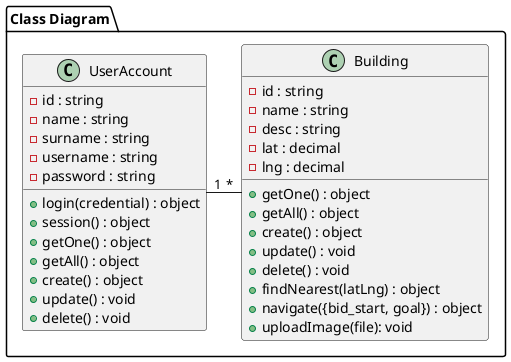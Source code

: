 @startuml

package "Class Diagram" {

class UserAccount {
    - id : string
    - name : string
    - surname : string
    - username : string
    - password : string
        + login(credential) : object
        + session() : object
        + getOne() : object
        + getAll() : object
        + create() : object
        + update() : void
        + delete() : void
}


class Building {
    - id : string
    - name : string
    - desc : string
    - lat : decimal
    - lng : decimal

    + getOne() : object
    + getAll() : object
    + create() : object
    + update() : void
    + delete() : void
    + findNearest(latLng) : object
    + navigate({bid_start, goal}) : object
    + uploadImage(file): void
}

}


UserAccount "1" -right- "*" Building


@enduml